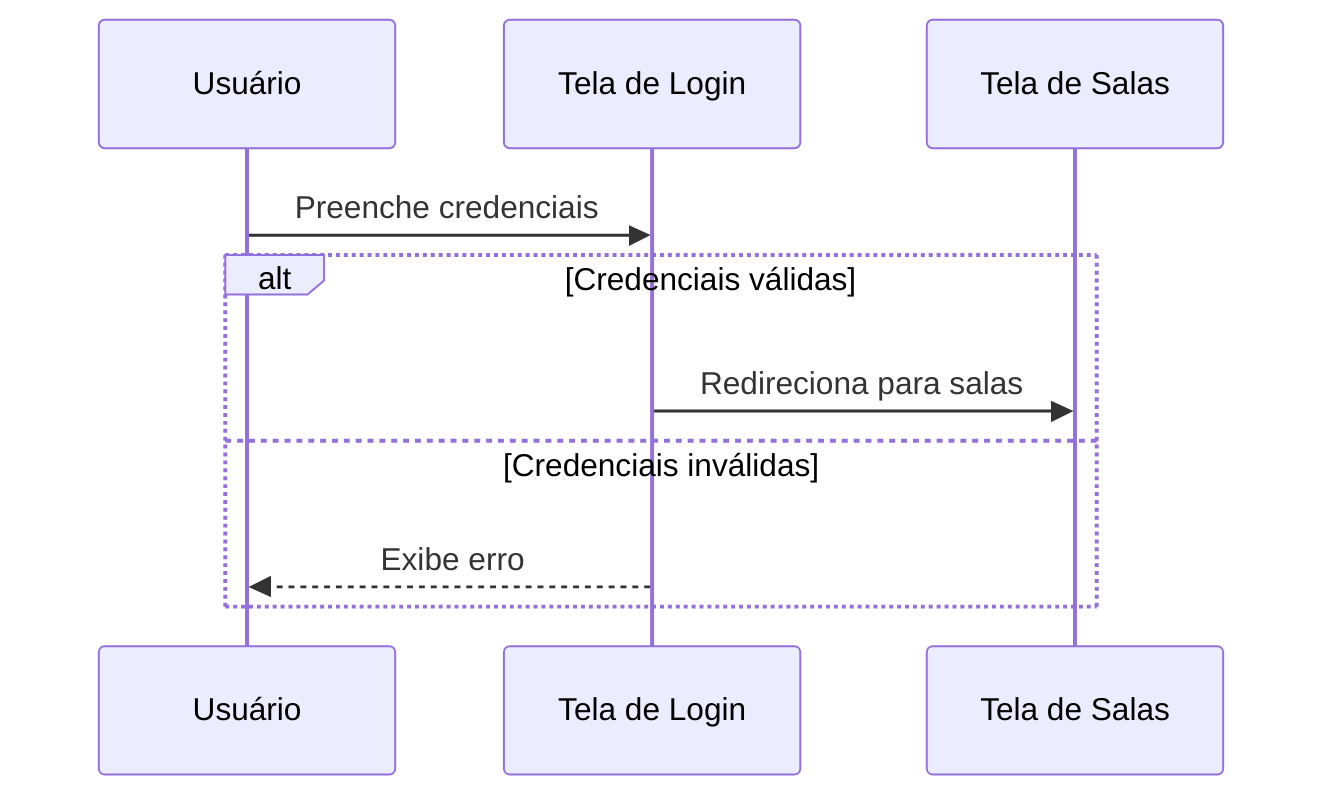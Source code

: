 sequenceDiagram
    participant User as Usuário
    participant LoginPage as Tela de Login
    participant RoomsPage as Tela de Salas

    User ->> LoginPage: Preenche credenciais
    alt Credenciais válidas
        LoginPage ->> RoomsPage: Redireciona para salas
    else Credenciais inválidas
        LoginPage -->> User: Exibe erro
    end